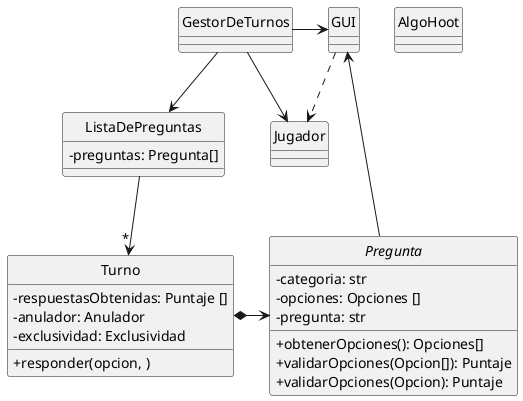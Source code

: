@startuml tentativo2

skinparam monochrome true
hide circle
skinparam classAttributeIconSize 0

Abstract Pregunta {
    - categoria: str
    - opciones: Opciones []
    - pregunta: str
    + obtenerOpciones(): Opciones[]
    + validarOpciones(Opcion[]): Puntaje
    + validarOpciones(Opcion): Puntaje
}

class Turno {
    - respuestasObtenidas: Puntaje []
    - anulador: Anulador
    - exclusividad: Exclusividad
    + responder(opcion, )
}

class ListaDePreguntas {
    - preguntas: Pregunta[]
}

class Jugador {


}

class GUI {

}

class AlgoHoot {

}

Jugador <-up- GestorDeTurnos
GestorDeTurnos -down-> ListaDePreguntas
GestorDeTurnos -> GUI
GUI ..> Jugador
Pregunta -up-> GUI
ListaDePreguntas -down-> "*" Turno
Turno *-> Pregunta

@enduml